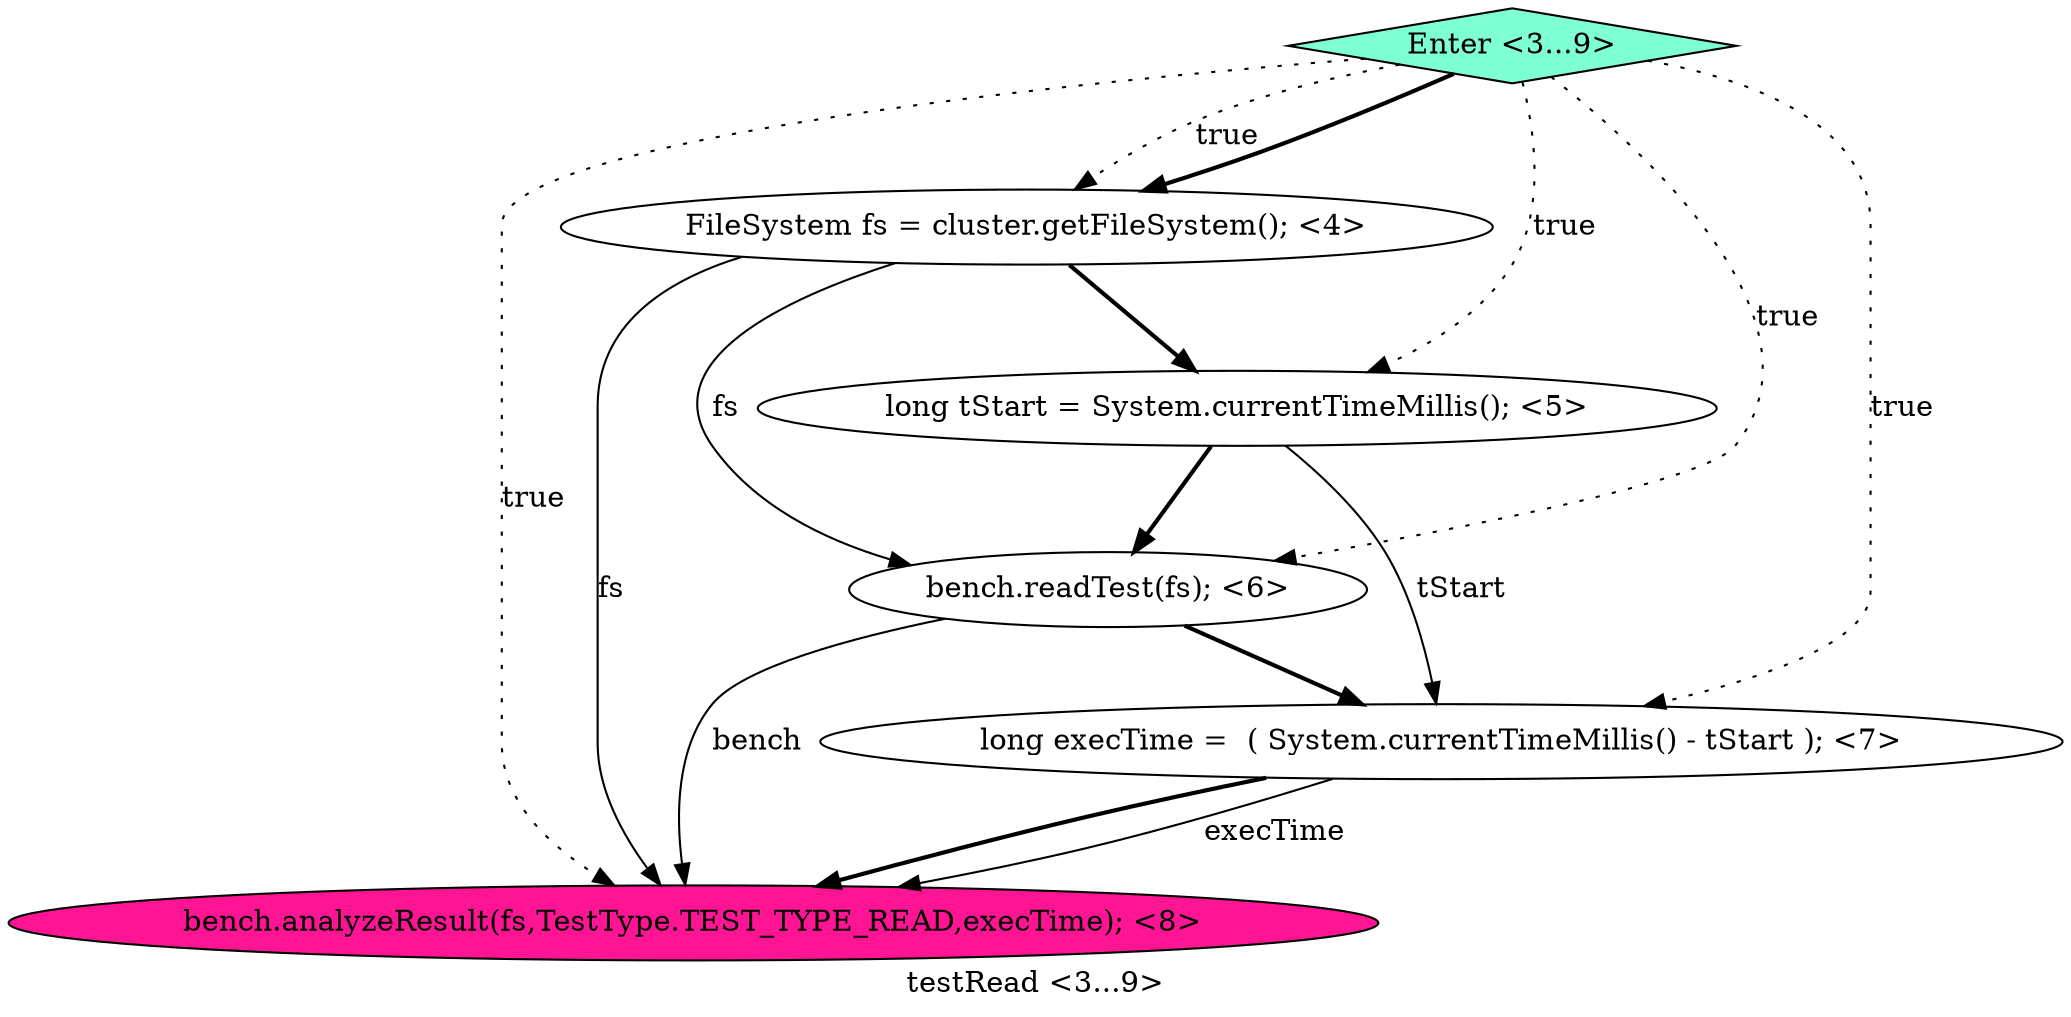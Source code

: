 digraph PDG {
label = "testRead <3...9>";
0.4 [style = filled, label = "bench.analyzeResult(fs,TestType.TEST_TYPE_READ,execTime); <8>", fillcolor = deeppink, shape = ellipse];
0.5 [style = filled, label = "Enter <3...9>", fillcolor = aquamarine, shape = diamond];
0.2 [style = filled, label = "bench.readTest(fs); <6>", fillcolor = white, shape = ellipse];
0.1 [style = filled, label = "long tStart = System.currentTimeMillis(); <5>", fillcolor = white, shape = ellipse];
0.0 [style = filled, label = "FileSystem fs = cluster.getFileSystem(); <4>", fillcolor = white, shape = ellipse];
0.3 [style = filled, label = "long execTime =  ( System.currentTimeMillis() - tStart ); <7>", fillcolor = white, shape = ellipse];
0.0 -> 0.1 [style = bold, label=""];
0.0 -> 0.2 [style = solid, label="fs"];
0.0 -> 0.4 [style = solid, label="fs"];
0.1 -> 0.2 [style = bold, label=""];
0.1 -> 0.3 [style = solid, label="tStart"];
0.2 -> 0.3 [style = bold, label=""];
0.2 -> 0.4 [style = solid, label="bench"];
0.3 -> 0.4 [style = solid, label="execTime"];
0.3 -> 0.4 [style = bold, label=""];
0.5 -> 0.0 [style = dotted, label="true"];
0.5 -> 0.0 [style = bold, label=""];
0.5 -> 0.1 [style = dotted, label="true"];
0.5 -> 0.2 [style = dotted, label="true"];
0.5 -> 0.3 [style = dotted, label="true"];
0.5 -> 0.4 [style = dotted, label="true"];
}
